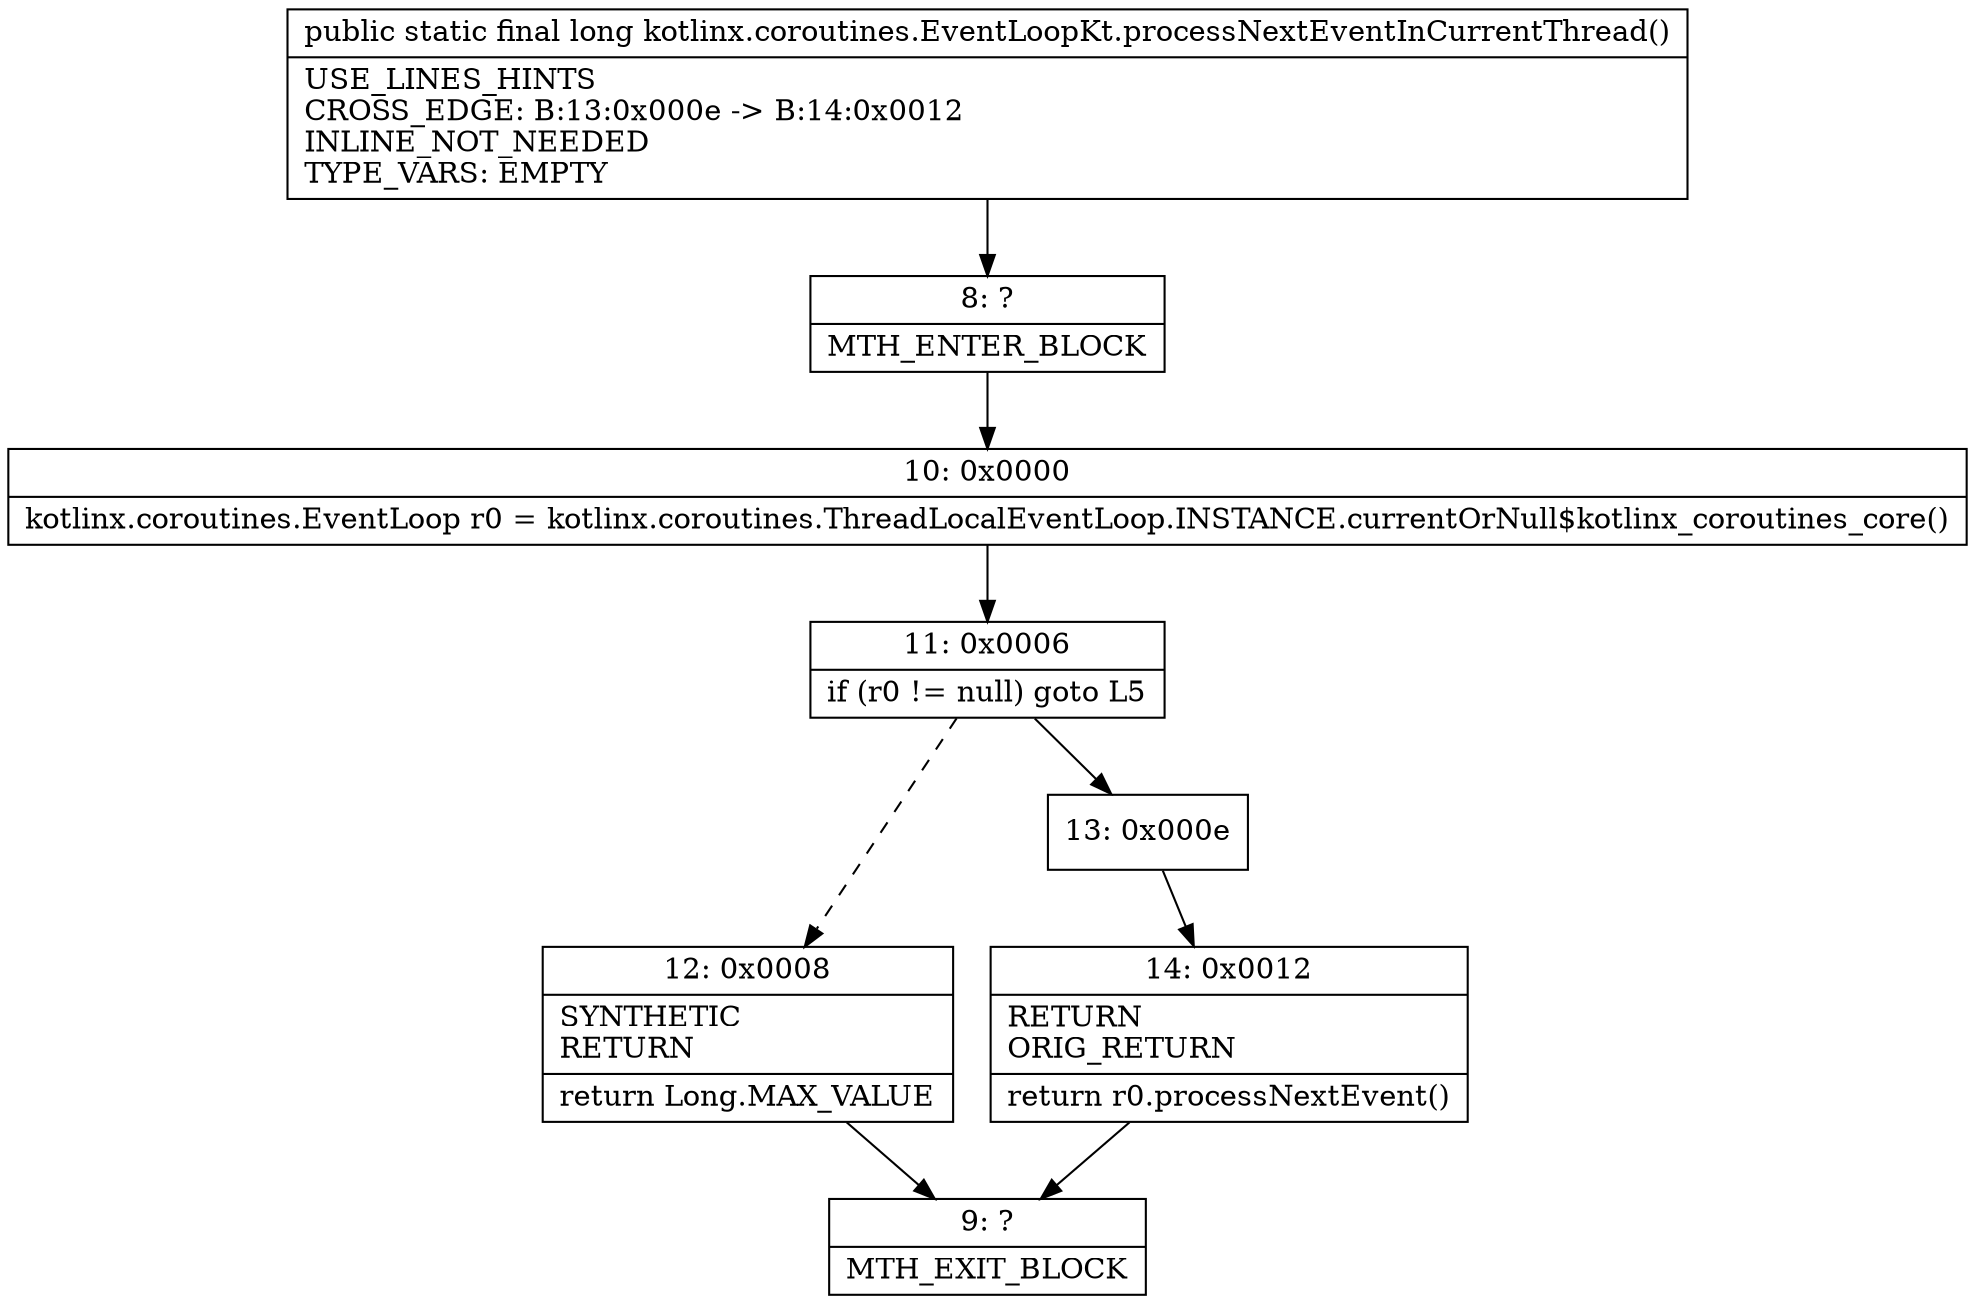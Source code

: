digraph "CFG forkotlinx.coroutines.EventLoopKt.processNextEventInCurrentThread()J" {
Node_8 [shape=record,label="{8\:\ ?|MTH_ENTER_BLOCK\l}"];
Node_10 [shape=record,label="{10\:\ 0x0000|kotlinx.coroutines.EventLoop r0 = kotlinx.coroutines.ThreadLocalEventLoop.INSTANCE.currentOrNull$kotlinx_coroutines_core()\l}"];
Node_11 [shape=record,label="{11\:\ 0x0006|if (r0 != null) goto L5\l}"];
Node_12 [shape=record,label="{12\:\ 0x0008|SYNTHETIC\lRETURN\l|return Long.MAX_VALUE\l}"];
Node_9 [shape=record,label="{9\:\ ?|MTH_EXIT_BLOCK\l}"];
Node_13 [shape=record,label="{13\:\ 0x000e}"];
Node_14 [shape=record,label="{14\:\ 0x0012|RETURN\lORIG_RETURN\l|return r0.processNextEvent()\l}"];
MethodNode[shape=record,label="{public static final long kotlinx.coroutines.EventLoopKt.processNextEventInCurrentThread()  | USE_LINES_HINTS\lCROSS_EDGE: B:13:0x000e \-\> B:14:0x0012\lINLINE_NOT_NEEDED\lTYPE_VARS: EMPTY\l}"];
MethodNode -> Node_8;Node_8 -> Node_10;
Node_10 -> Node_11;
Node_11 -> Node_12[style=dashed];
Node_11 -> Node_13;
Node_12 -> Node_9;
Node_13 -> Node_14;
Node_14 -> Node_9;
}

